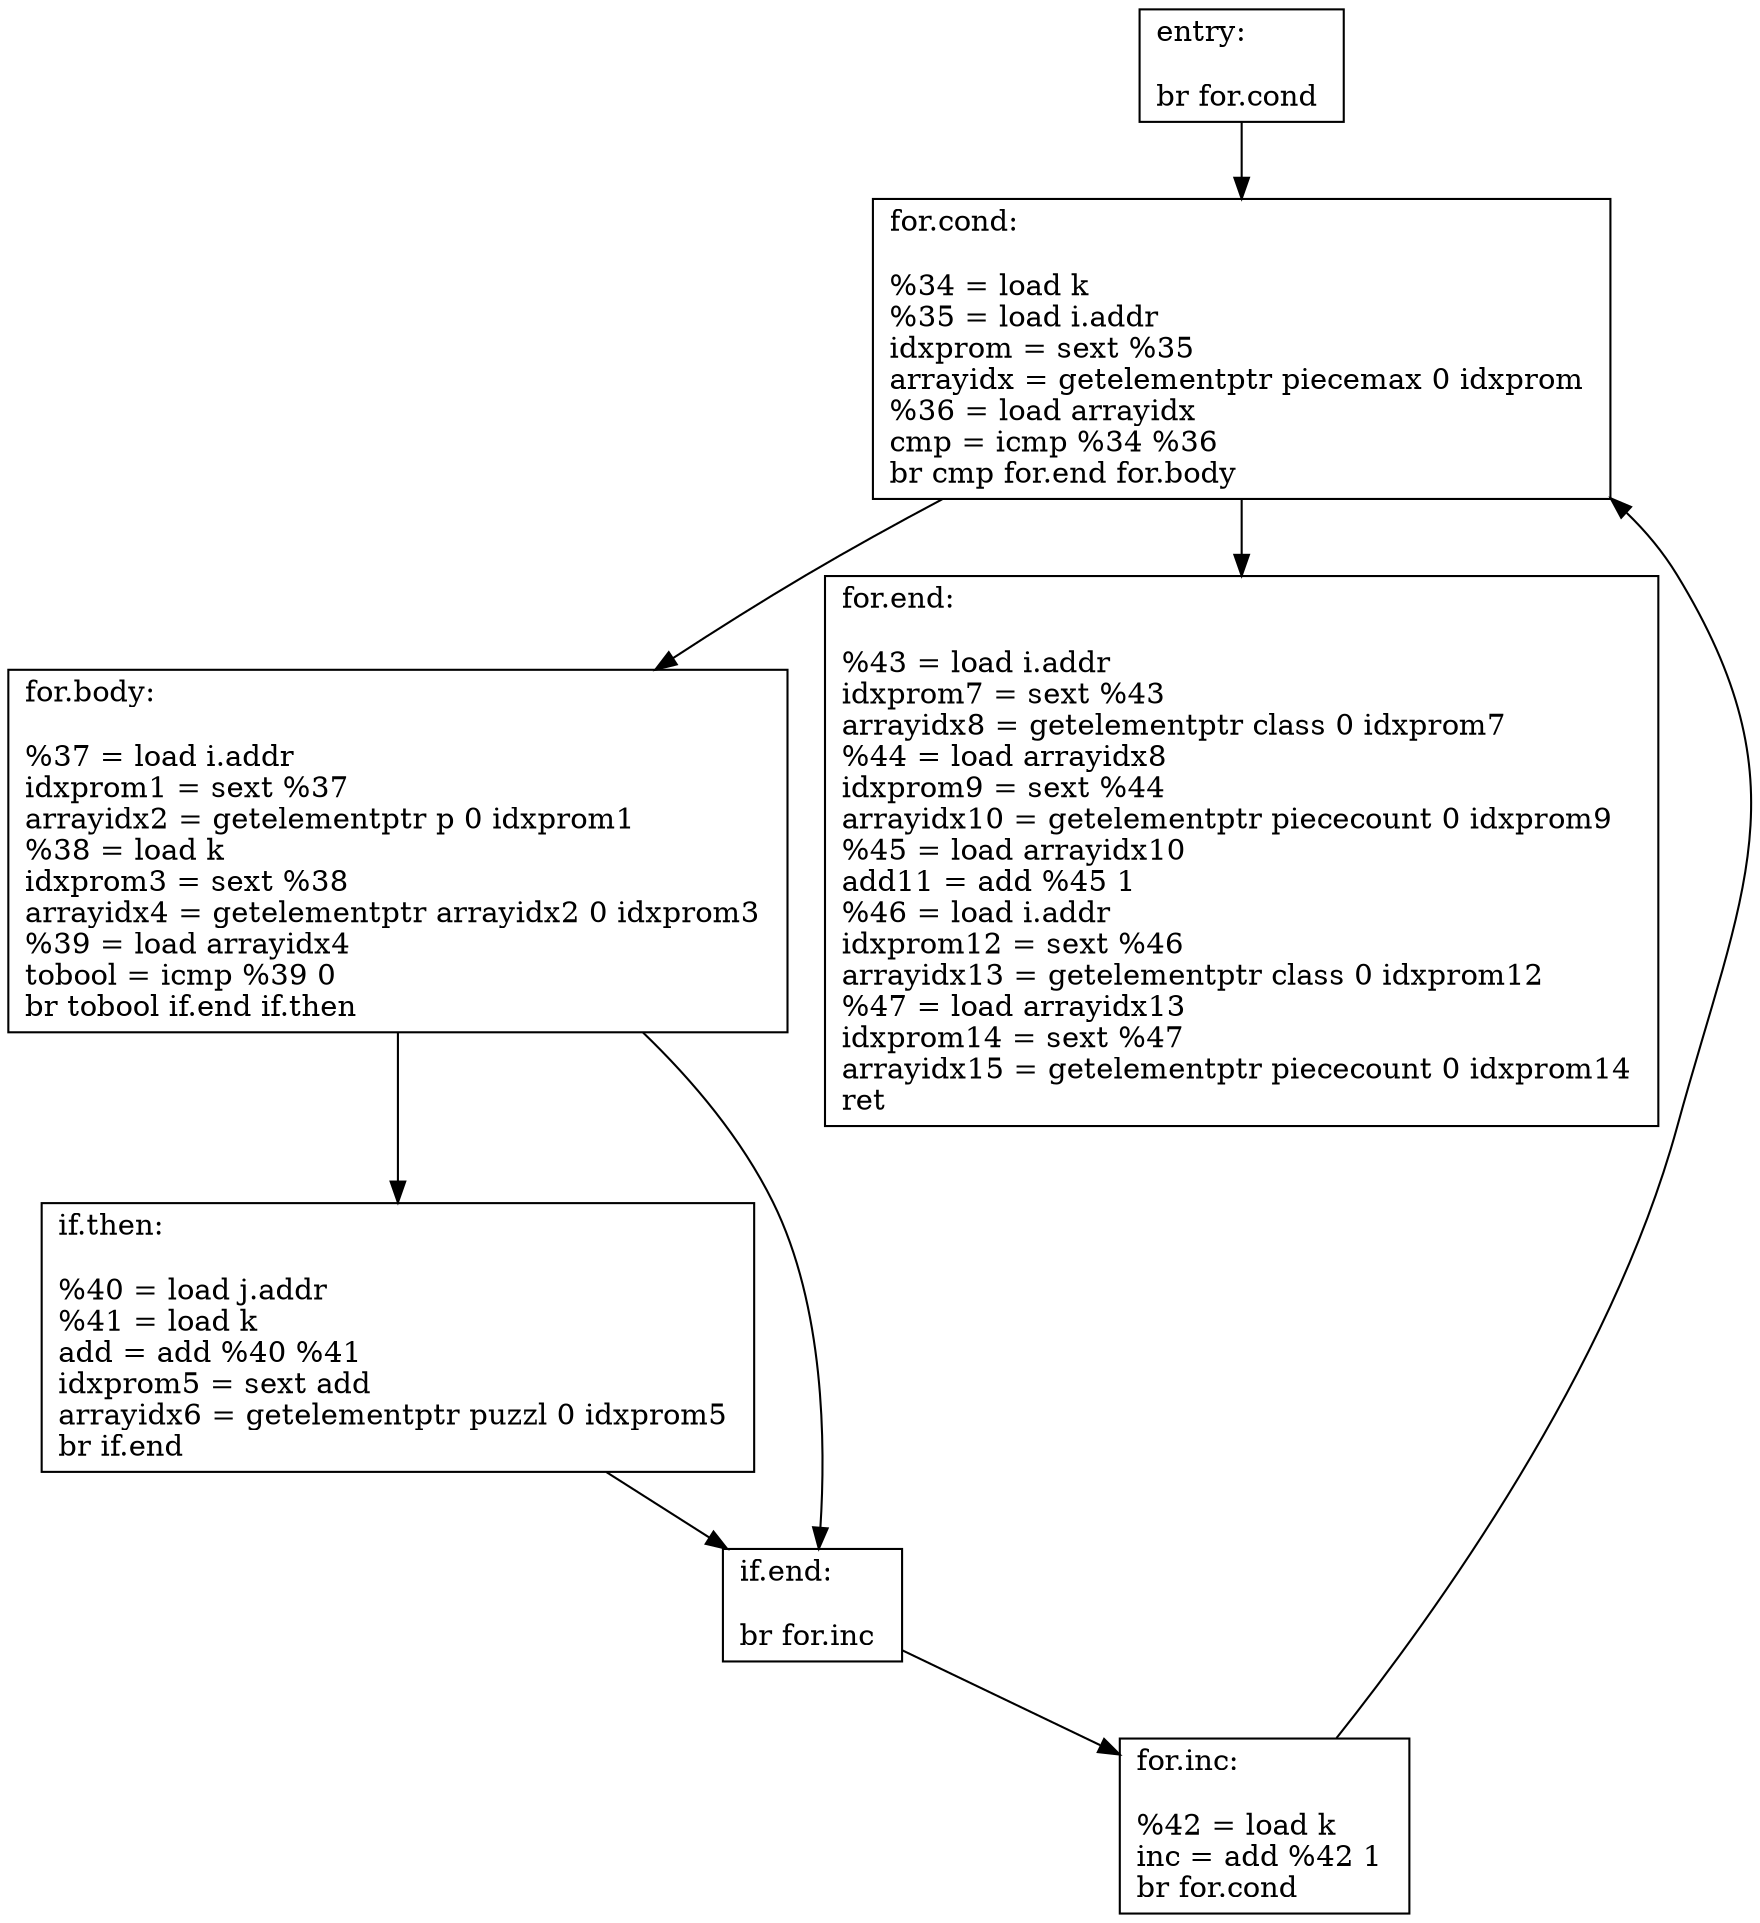 digraph "CFG for 'Remove' function" {
	entry[shape=record,
		label="{entry:\l\l
			br for.cond \l
		}"
	];
	entry -> forcond;
	forcond[shape=record,
		label="{for.cond:\l\l
			%34 = load k \l
			%35 = load i.addr \l
			idxprom = sext %35 \l
			arrayidx = getelementptr piecemax 0 idxprom \l
			%36 = load arrayidx \l
			cmp = icmp %34 %36 \l
			br cmp for.end for.body \l
		}"
	];
	forcond -> forbody;
	forcond -> forend;
	forbody[shape=record,
		label="{for.body:\l\l
			%37 = load i.addr \l
			idxprom1 = sext %37 \l
			arrayidx2 = getelementptr p 0 idxprom1 \l
			%38 = load k \l
			idxprom3 = sext %38 \l
			arrayidx4 = getelementptr arrayidx2 0 idxprom3 \l
			%39 = load arrayidx4 \l
			tobool = icmp %39 0 \l
			br tobool if.end if.then \l
		}"
	];
	forbody -> ifthen;
	forbody -> ifend;
	ifthen[shape=record,
		label="{if.then:\l\l
			%40 = load j.addr \l
			%41 = load k \l
			add = add %40 %41 \l
			idxprom5 = sext add \l
			arrayidx6 = getelementptr puzzl 0 idxprom5 \l
			br if.end \l
		}"
	];
	ifthen -> ifend;
	ifend[shape=record,
		label="{if.end:\l\l
			br for.inc \l
		}"
	];
	ifend -> forinc;
	forinc[shape=record,
		label="{for.inc:\l\l
			%42 = load k \l
			inc = add %42 1 \l
			br for.cond \l
		}"
	];
	forinc -> forcond;
	forend[shape=record,
		label="{for.end:\l\l
			%43 = load i.addr \l
			idxprom7 = sext %43 \l
			arrayidx8 = getelementptr class 0 idxprom7 \l
			%44 = load arrayidx8 \l
			idxprom9 = sext %44 \l
			arrayidx10 = getelementptr piececount 0 idxprom9 \l
			%45 = load arrayidx10 \l
			add11 = add %45 1 \l
			%46 = load i.addr \l
			idxprom12 = sext %46 \l
			arrayidx13 = getelementptr class 0 idxprom12 \l
			%47 = load arrayidx13 \l
			idxprom14 = sext %47 \l
			arrayidx15 = getelementptr piececount 0 idxprom14 \l
			ret \l
		}"
	];
}
